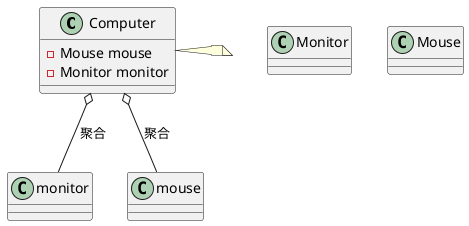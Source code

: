@startuml
class Computer{
- Mouse mouse
- Monitor monitor
}

class Monitor{
}
class Mouse{
}
Computer o-- monitor : 聚合
Computer o-- mouse : 聚合
note right of Computer:
@enduml整体和部分是可以分离的